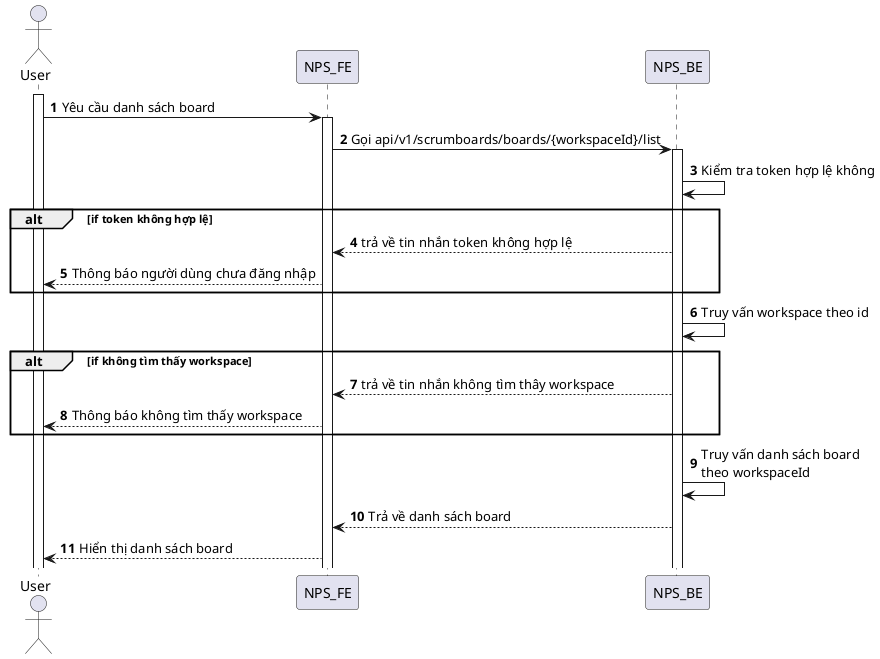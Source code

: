 @startuml
autonumber
actor User
activate User
User -> NPS_FE: Yêu cầu danh sách board
activate NPS_FE
NPS_FE -> NPS_BE: Gọi api/v1/scrumboards/boards/{workspaceId}/list
activate NPS_BE
NPS_BE -> NPS_BE: Kiểm tra token hợp lệ không
alt if token không hợp lệ
NPS_BE --> NPS_FE: trả về tin nhắn token không hợp lệ
NPS_FE --> User: Thông báo người dùng chưa đăng nhập
end
NPS_BE -> NPS_BE: Truy vấn workspace theo id
alt if không tìm thấy workspace
NPS_BE --> NPS_FE: trả về tin nhắn không tìm thây workspace
NPS_FE --> User: Thông báo không tìm thấy workspace
end
NPS_BE -> NPS_BE: Truy vấn danh sách board\ntheo workspaceId
NPS_BE --> NPS_FE: Trả về danh sách board
NPS_FE --> User: Hiển thị danh sách board
@enduml